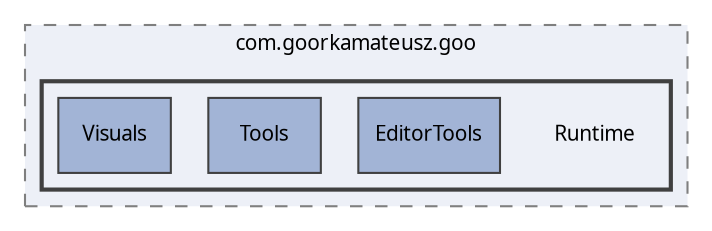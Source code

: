 digraph "Runtime"
{
 // LATEX_PDF_SIZE
  edge [fontname="Calibrii",fontsize="10",labelfontname="Calibrii",labelfontsize="10"];
  node [fontname="Calibrii",fontsize="10",shape=record];
  compound=true
  subgraph clusterdir_e4c3806cc439c34e030c5963d30ab12c {
    graph [ bgcolor="#edf0f7", pencolor="grey50", style="filled,dashed,", label="com.goorkamateusz.goo", fontname="Calibrii", fontsize="10", URL="dir_e4c3806cc439c34e030c5963d30ab12c.html"]
  subgraph clusterdir_986a059e7bfcc3c70acbbcf04d55a08e {
    graph [ bgcolor="#edf0f7", pencolor="grey25", style="filled,bold,", label="", fontname="Calibrii", fontsize="10", URL="dir_986a059e7bfcc3c70acbbcf04d55a08e.html"]
    dir_986a059e7bfcc3c70acbbcf04d55a08e [shape=plaintext, label="Runtime"];
  dir_33f4d9074e3877a8e97790bd4cd8ebce [shape=box, label="EditorTools", style="filled,", fillcolor="#a2b4d6", color="grey25", URL="dir_33f4d9074e3877a8e97790bd4cd8ebce.html"];
  dir_4e14d5ee7efdd742dd5cdebb8389bd20 [shape=box, label="Tools", style="filled,", fillcolor="#a2b4d6", color="grey25", URL="dir_4e14d5ee7efdd742dd5cdebb8389bd20.html"];
  dir_8af9bf8dc6d79a76eb963df52a017aeb [shape=box, label="Visuals", style="filled,", fillcolor="#a2b4d6", color="grey25", URL="dir_8af9bf8dc6d79a76eb963df52a017aeb.html"];
  }
  }
}
